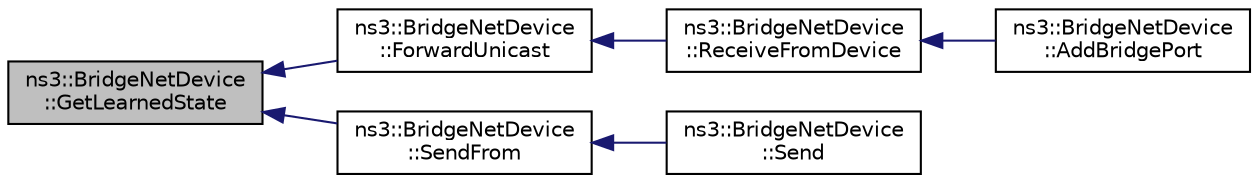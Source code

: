 digraph "ns3::BridgeNetDevice::GetLearnedState"
{
  edge [fontname="Helvetica",fontsize="10",labelfontname="Helvetica",labelfontsize="10"];
  node [fontname="Helvetica",fontsize="10",shape=record];
  rankdir="LR";
  Node1 [label="ns3::BridgeNetDevice\l::GetLearnedState",height=0.2,width=0.4,color="black", fillcolor="grey75", style="filled", fontcolor="black"];
  Node1 -> Node2 [dir="back",color="midnightblue",fontsize="10",style="solid"];
  Node2 [label="ns3::BridgeNetDevice\l::ForwardUnicast",height=0.2,width=0.4,color="black", fillcolor="white", style="filled",URL="$d9/d8d/classns3_1_1BridgeNetDevice.html#a815693fe0b0d77e33e1843fa7d991701",tooltip="Forwards a unicast packet. "];
  Node2 -> Node3 [dir="back",color="midnightblue",fontsize="10",style="solid"];
  Node3 [label="ns3::BridgeNetDevice\l::ReceiveFromDevice",height=0.2,width=0.4,color="black", fillcolor="white", style="filled",URL="$d9/d8d/classns3_1_1BridgeNetDevice.html#a958c86321b73b2c400b54bfad9d03e68",tooltip="Receives a packet from one bridged port. "];
  Node3 -> Node4 [dir="back",color="midnightblue",fontsize="10",style="solid"];
  Node4 [label="ns3::BridgeNetDevice\l::AddBridgePort",height=0.2,width=0.4,color="black", fillcolor="white", style="filled",URL="$d9/d8d/classns3_1_1BridgeNetDevice.html#a963a535726ea5c94e2258825d0de260a",tooltip="Add a &#39;port&#39; to a bridge device. "];
  Node1 -> Node5 [dir="back",color="midnightblue",fontsize="10",style="solid"];
  Node5 [label="ns3::BridgeNetDevice\l::SendFrom",height=0.2,width=0.4,color="black", fillcolor="white", style="filled",URL="$d9/d8d/classns3_1_1BridgeNetDevice.html#a7ad2acf7936e29f003c9046d76ea2099"];
  Node5 -> Node6 [dir="back",color="midnightblue",fontsize="10",style="solid"];
  Node6 [label="ns3::BridgeNetDevice\l::Send",height=0.2,width=0.4,color="black", fillcolor="white", style="filled",URL="$d9/d8d/classns3_1_1BridgeNetDevice.html#ac94136d6499505f6712c939c35b97e06"];
}
